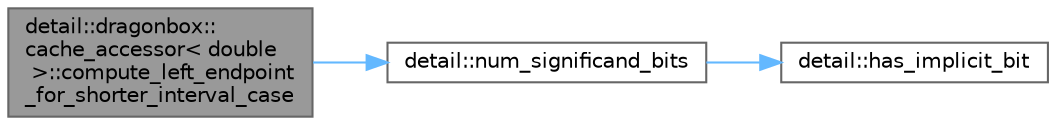 digraph "detail::dragonbox::cache_accessor&lt; double &gt;::compute_left_endpoint_for_shorter_interval_case"
{
 // LATEX_PDF_SIZE
  bgcolor="transparent";
  edge [fontname=Helvetica,fontsize=10,labelfontname=Helvetica,labelfontsize=10];
  node [fontname=Helvetica,fontsize=10,shape=box,height=0.2,width=0.4];
  rankdir="LR";
  Node1 [id="Node000001",label="detail::dragonbox::\lcache_accessor\< double\l \>::compute_left_endpoint\l_for_shorter_interval_case",height=0.2,width=0.4,color="gray40", fillcolor="grey60", style="filled", fontcolor="black",tooltip=" "];
  Node1 -> Node2 [id="edge3_Node000001_Node000002",color="steelblue1",style="solid",tooltip=" "];
  Node2 [id="Node000002",label="detail::num_significand_bits",height=0.2,width=0.4,color="grey40", fillcolor="white", style="filled",URL="$namespacedetail.html#a92427cb4f879a333bb9224b880eefad5",tooltip=" "];
  Node2 -> Node3 [id="edge4_Node000002_Node000003",color="steelblue1",style="solid",tooltip=" "];
  Node3 [id="Node000003",label="detail::has_implicit_bit",height=0.2,width=0.4,color="grey40", fillcolor="white", style="filled",URL="$namespacedetail.html#a28b756a6f4171cebf1fac8d92176f2b7",tooltip=" "];
}
